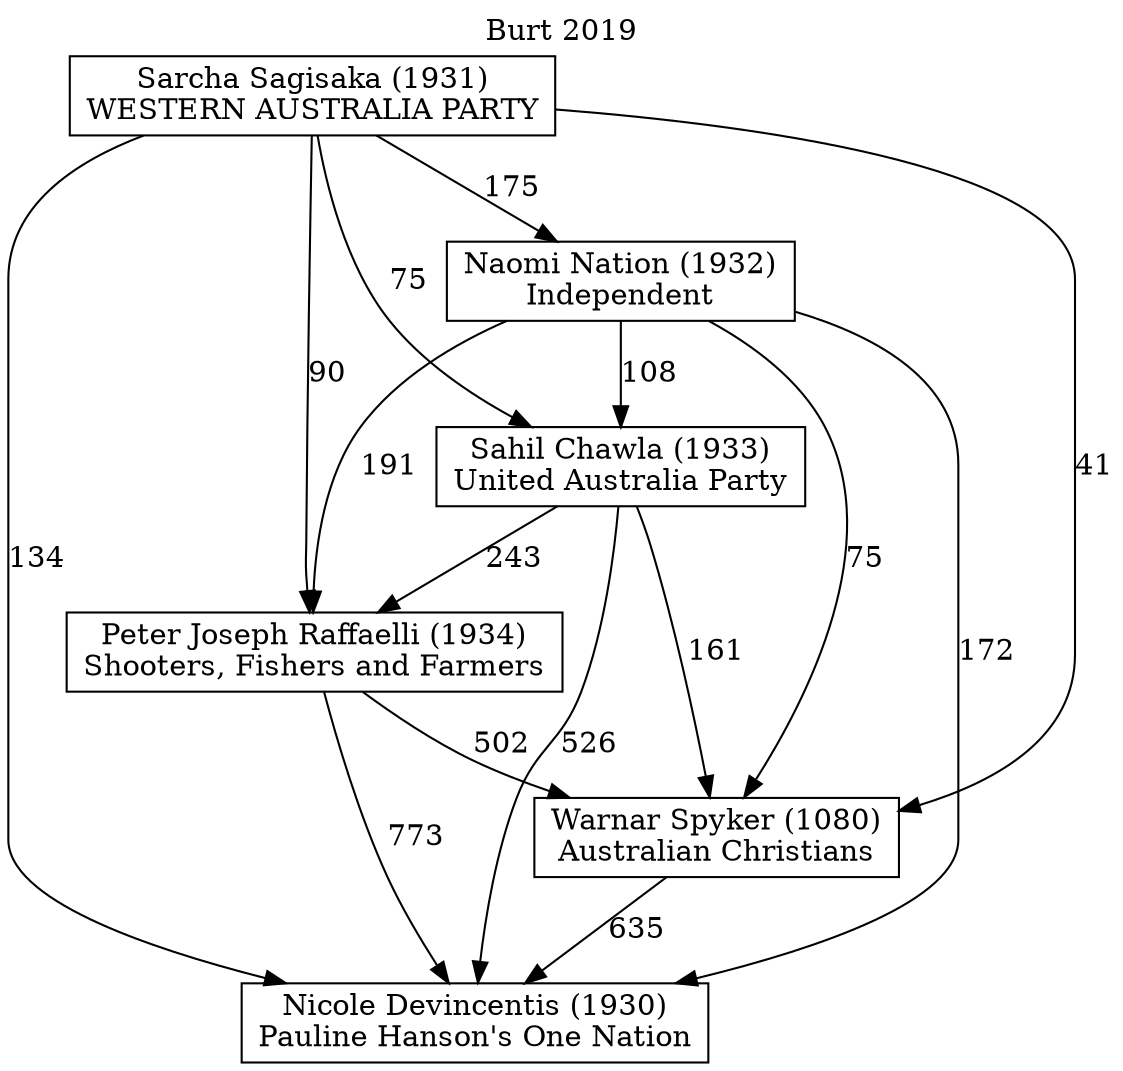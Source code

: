 // House preference flow
digraph "Nicole Devincentis (1930)_Burt_2019" {
	graph [label="Burt 2019" labelloc=t mclimit=10]
	node [shape=box]
	"Nicole Devincentis (1930)" [label="Nicole Devincentis (1930)
Pauline Hanson's One Nation"]
	"Warnar Spyker (1080)" [label="Warnar Spyker (1080)
Australian Christians"]
	"Peter Joseph Raffaelli (1934)" [label="Peter Joseph Raffaelli (1934)
Shooters, Fishers and Farmers"]
	"Sahil Chawla (1933)" [label="Sahil Chawla (1933)
United Australia Party"]
	"Naomi Nation (1932)" [label="Naomi Nation (1932)
Independent"]
	"Sarcha Sagisaka (1931)" [label="Sarcha Sagisaka (1931)
WESTERN AUSTRALIA PARTY"]
	"Warnar Spyker (1080)" -> "Nicole Devincentis (1930)" [label=635]
	"Peter Joseph Raffaelli (1934)" -> "Warnar Spyker (1080)" [label=502]
	"Sahil Chawla (1933)" -> "Peter Joseph Raffaelli (1934)" [label=243]
	"Naomi Nation (1932)" -> "Sahil Chawla (1933)" [label=108]
	"Sarcha Sagisaka (1931)" -> "Naomi Nation (1932)" [label=175]
	"Peter Joseph Raffaelli (1934)" -> "Nicole Devincentis (1930)" [label=773]
	"Sahil Chawla (1933)" -> "Nicole Devincentis (1930)" [label=526]
	"Naomi Nation (1932)" -> "Nicole Devincentis (1930)" [label=172]
	"Sarcha Sagisaka (1931)" -> "Nicole Devincentis (1930)" [label=134]
	"Sarcha Sagisaka (1931)" -> "Sahil Chawla (1933)" [label=75]
	"Naomi Nation (1932)" -> "Peter Joseph Raffaelli (1934)" [label=191]
	"Sarcha Sagisaka (1931)" -> "Peter Joseph Raffaelli (1934)" [label=90]
	"Sahil Chawla (1933)" -> "Warnar Spyker (1080)" [label=161]
	"Naomi Nation (1932)" -> "Warnar Spyker (1080)" [label=75]
	"Sarcha Sagisaka (1931)" -> "Warnar Spyker (1080)" [label=41]
}
